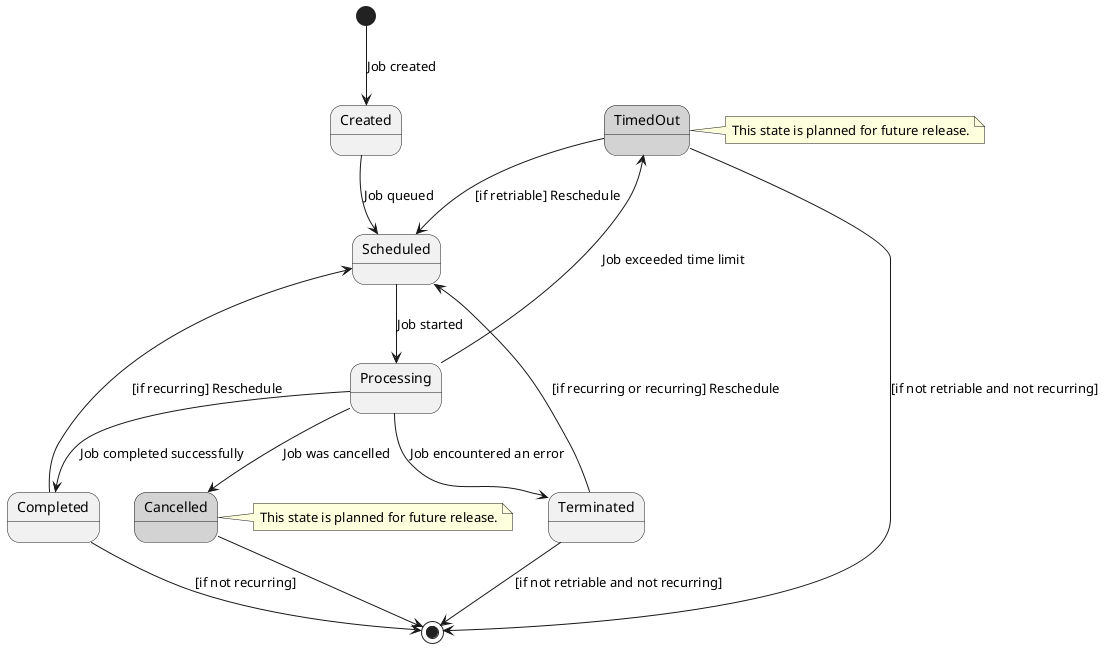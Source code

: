 @startuml
[*] --> Created : Job created

state Cancelled #LightGray
note right of Cancelled
  This state is planned for future release.
end note

state TimedOut #LightGray
note right of TimedOut
  This state is planned for future release.
end note

Created --> Scheduled : Job queued
Scheduled --> Processing : Job started
Processing --> Completed : Job completed successfully
Processing --> Terminated : Job encountered an error
Terminated --> Scheduled : [if recurring or recurring] Reschedule
Completed --> Scheduled : [if recurring] Reschedule
Terminated --> [*] : [if not retriable and not recurring]
Completed --> [*] : [if not recurring]

Processing --> Cancelled : Job was cancelled
Cancelled --> [*]
Processing --> TimedOut : Job exceeded time limit
TimedOut --> Scheduled : [if retriable] Reschedule
TimedOut --> [*] : [if not retriable and not recurring]

@enduml